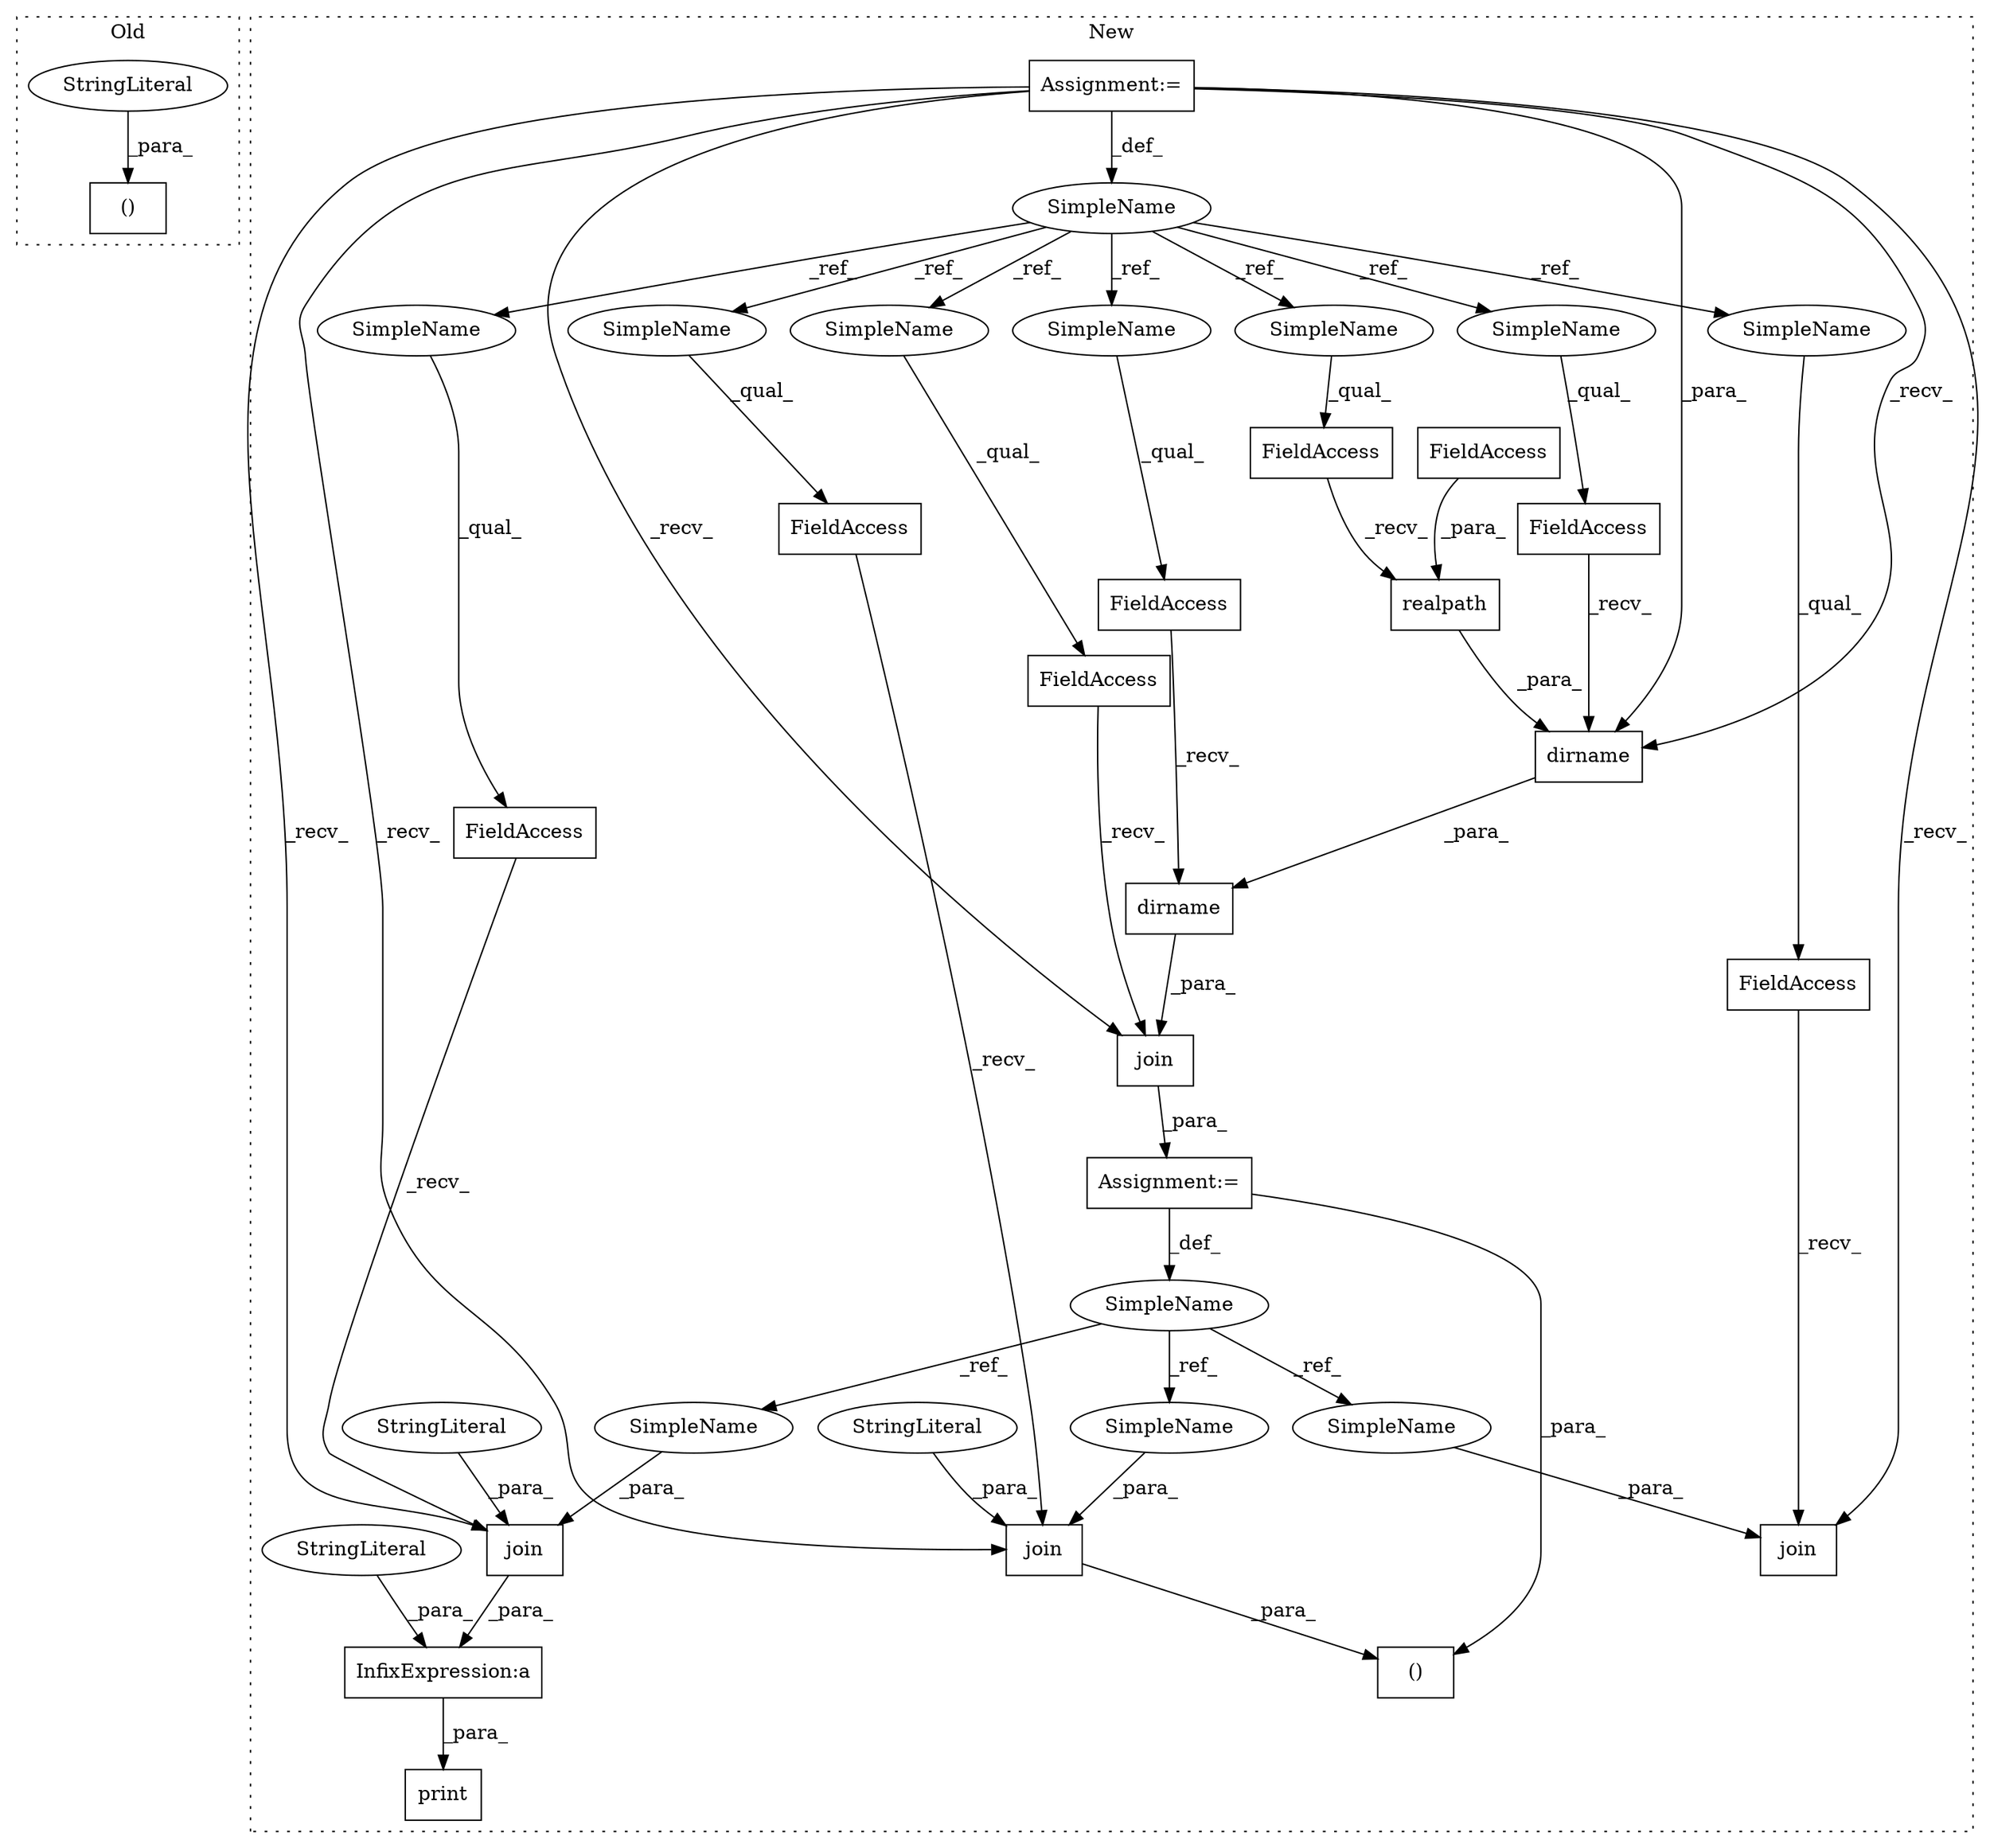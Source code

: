 digraph G {
subgraph cluster0 {
1 [label="()" a="106" s="1290" l="97" shape="box"];
26 [label="StringLiteral" a="45" s="1314" l="73" shape="ellipse"];
label = "Old";
style="dotted";
}
subgraph cluster1 {
2 [label="realpath" a="32" s="931,948" l="9,1" shape="box"];
3 [label="dirname" a="32" s="899,950" l="8,1" shape="box"];
4 [label="FieldAccess" a="22" s="923" l="7" shape="box"];
5 [label="FieldAccess" a="22" s="891" l="7" shape="box"];
6 [label="FieldAccess" a="22" s="940" l="8" shape="box"];
7 [label="SimpleName" a="42" s="552" l="2" shape="ellipse"];
8 [label="FieldAccess" a="22" s="1465" l="7" shape="box"];
9 [label="Assignment:=" a="7" s="552" l="2" shape="box"];
10 [label="join" a="32" s="1473,1496" l="5,1" shape="box"];
11 [label="StringLiteral" a="45" s="1488" l="8" shape="ellipse"];
12 [label="()" a="106" s="1441" l="56" shape="box"];
13 [label="InfixExpression:a" a="27" s="1160" l="3" shape="box"];
14 [label="print" a="32" s="1145,1198" l="6,1" shape="box"];
15 [label="FieldAccess" a="22" s="1058" l="7" shape="box"];
16 [label="FieldAccess" a="22" s="907" l="7" shape="box"];
17 [label="FieldAccess" a="22" s="878" l="7" shape="box"];
18 [label="FieldAccess" a="22" s="1163" l="7" shape="box"];
19 [label="SimpleName" a="42" s="868" l="9" shape="ellipse"];
20 [label="join" a="32" s="1171,1197" l="5,1" shape="box"];
21 [label="Assignment:=" a="7" s="877" l="1" shape="box"];
22 [label="join" a="32" s="1066,1092" l="5,1" shape="box"];
23 [label="StringLiteral" a="45" s="1186" l="11" shape="ellipse"];
24 [label="join" a="32" s="886,951" l="5,1" shape="box"];
25 [label="StringLiteral" a="45" s="1151" l="9" shape="ellipse"];
27 [label="dirname" a="32" s="915,949" l="8,1" shape="box"];
28 [label="SimpleName" a="42" s="1478" l="9" shape="ellipse"];
29 [label="SimpleName" a="42" s="1071" l="9" shape="ellipse"];
30 [label="SimpleName" a="42" s="1176" l="9" shape="ellipse"];
31 [label="SimpleName" a="42" s="878" l="2" shape="ellipse"];
32 [label="SimpleName" a="42" s="923" l="2" shape="ellipse"];
33 [label="SimpleName" a="42" s="1163" l="2" shape="ellipse"];
34 [label="SimpleName" a="42" s="907" l="2" shape="ellipse"];
35 [label="SimpleName" a="42" s="891" l="2" shape="ellipse"];
36 [label="SimpleName" a="42" s="1465" l="2" shape="ellipse"];
37 [label="SimpleName" a="42" s="1058" l="2" shape="ellipse"];
label = "New";
style="dotted";
}
2 -> 27 [label="_para_"];
3 -> 24 [label="_para_"];
4 -> 2 [label="_recv_"];
5 -> 3 [label="_recv_"];
6 -> 2 [label="_para_"];
7 -> 33 [label="_ref_"];
7 -> 34 [label="_ref_"];
7 -> 35 [label="_ref_"];
7 -> 37 [label="_ref_"];
7 -> 31 [label="_ref_"];
7 -> 36 [label="_ref_"];
7 -> 32 [label="_ref_"];
8 -> 10 [label="_recv_"];
9 -> 24 [label="_recv_"];
9 -> 10 [label="_recv_"];
9 -> 27 [label="_recv_"];
9 -> 22 [label="_recv_"];
9 -> 7 [label="_def_"];
9 -> 27 [label="_para_"];
9 -> 20 [label="_recv_"];
10 -> 12 [label="_para_"];
11 -> 10 [label="_para_"];
13 -> 14 [label="_para_"];
15 -> 22 [label="_recv_"];
16 -> 27 [label="_recv_"];
17 -> 24 [label="_recv_"];
18 -> 20 [label="_recv_"];
19 -> 29 [label="_ref_"];
19 -> 28 [label="_ref_"];
19 -> 30 [label="_ref_"];
20 -> 13 [label="_para_"];
21 -> 12 [label="_para_"];
21 -> 19 [label="_def_"];
23 -> 20 [label="_para_"];
24 -> 21 [label="_para_"];
25 -> 13 [label="_para_"];
26 -> 1 [label="_para_"];
27 -> 3 [label="_para_"];
28 -> 10 [label="_para_"];
29 -> 22 [label="_para_"];
30 -> 20 [label="_para_"];
31 -> 17 [label="_qual_"];
32 -> 4 [label="_qual_"];
33 -> 18 [label="_qual_"];
34 -> 16 [label="_qual_"];
35 -> 5 [label="_qual_"];
36 -> 8 [label="_qual_"];
37 -> 15 [label="_qual_"];
}
